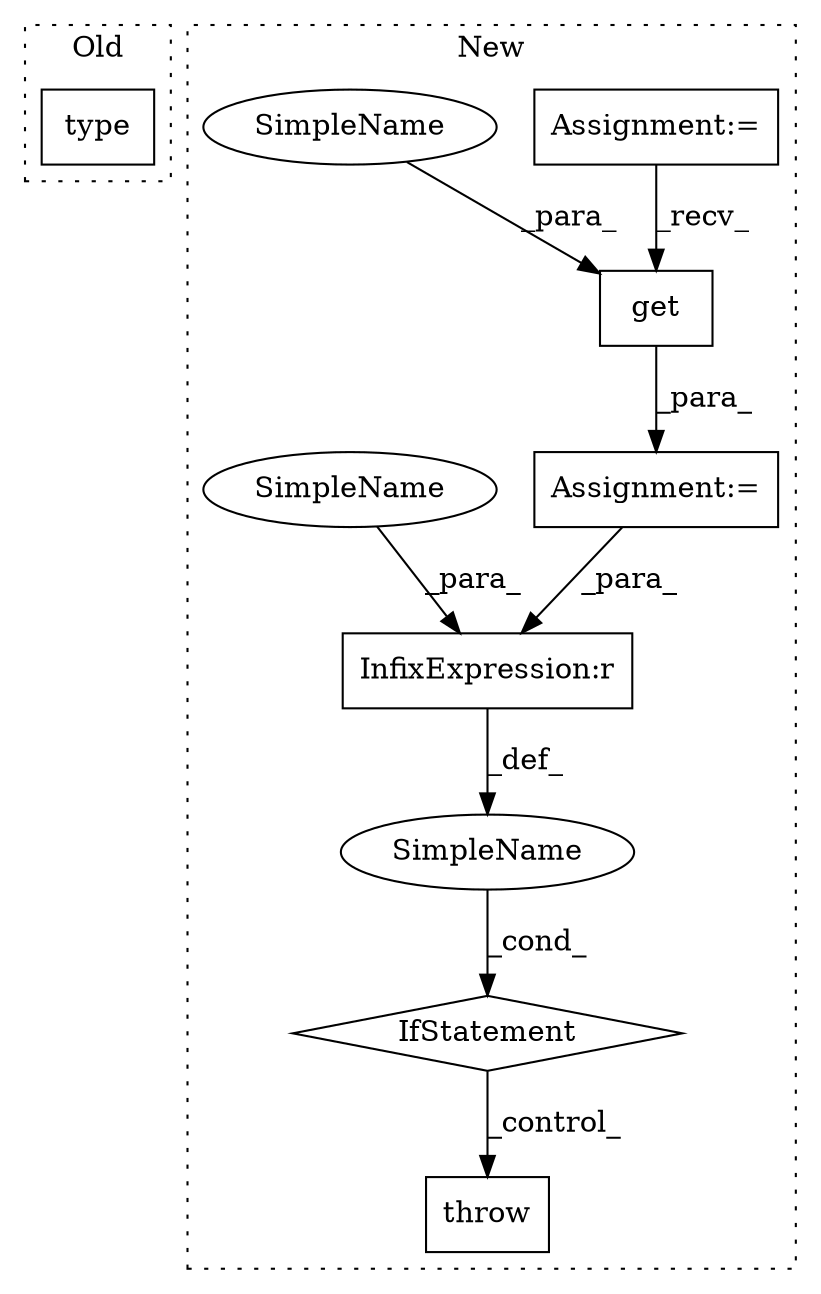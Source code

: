 digraph G {
subgraph cluster0 {
1 [label="type" a="32" s="7608,7614" l="5,1" shape="box"];
label = "Old";
style="dotted";
}
subgraph cluster1 {
2 [label="get" a="32" s="7656,7671" l="4,1" shape="box"];
3 [label="Assignment:=" a="7" s="7640" l="1" shape="box"];
4 [label="Assignment:=" a="7" s="7348" l="14" shape="box"];
5 [label="IfStatement" a="25" s="7680,7696" l="4,2" shape="diamond"];
6 [label="InfixExpression:r" a="27" s="7688" l="4" shape="box"];
7 [label="SimpleName" a="42" s="" l="" shape="ellipse"];
8 [label="throw" a="53" s="7708" l="6" shape="box"];
9 [label="SimpleName" a="42" s="7667" l="4" shape="ellipse"];
10 [label="SimpleName" a="42" s="7692" l="4" shape="ellipse"];
label = "New";
style="dotted";
}
2 -> 3 [label="_para_"];
3 -> 6 [label="_para_"];
4 -> 2 [label="_recv_"];
5 -> 8 [label="_control_"];
6 -> 7 [label="_def_"];
7 -> 5 [label="_cond_"];
9 -> 2 [label="_para_"];
10 -> 6 [label="_para_"];
}